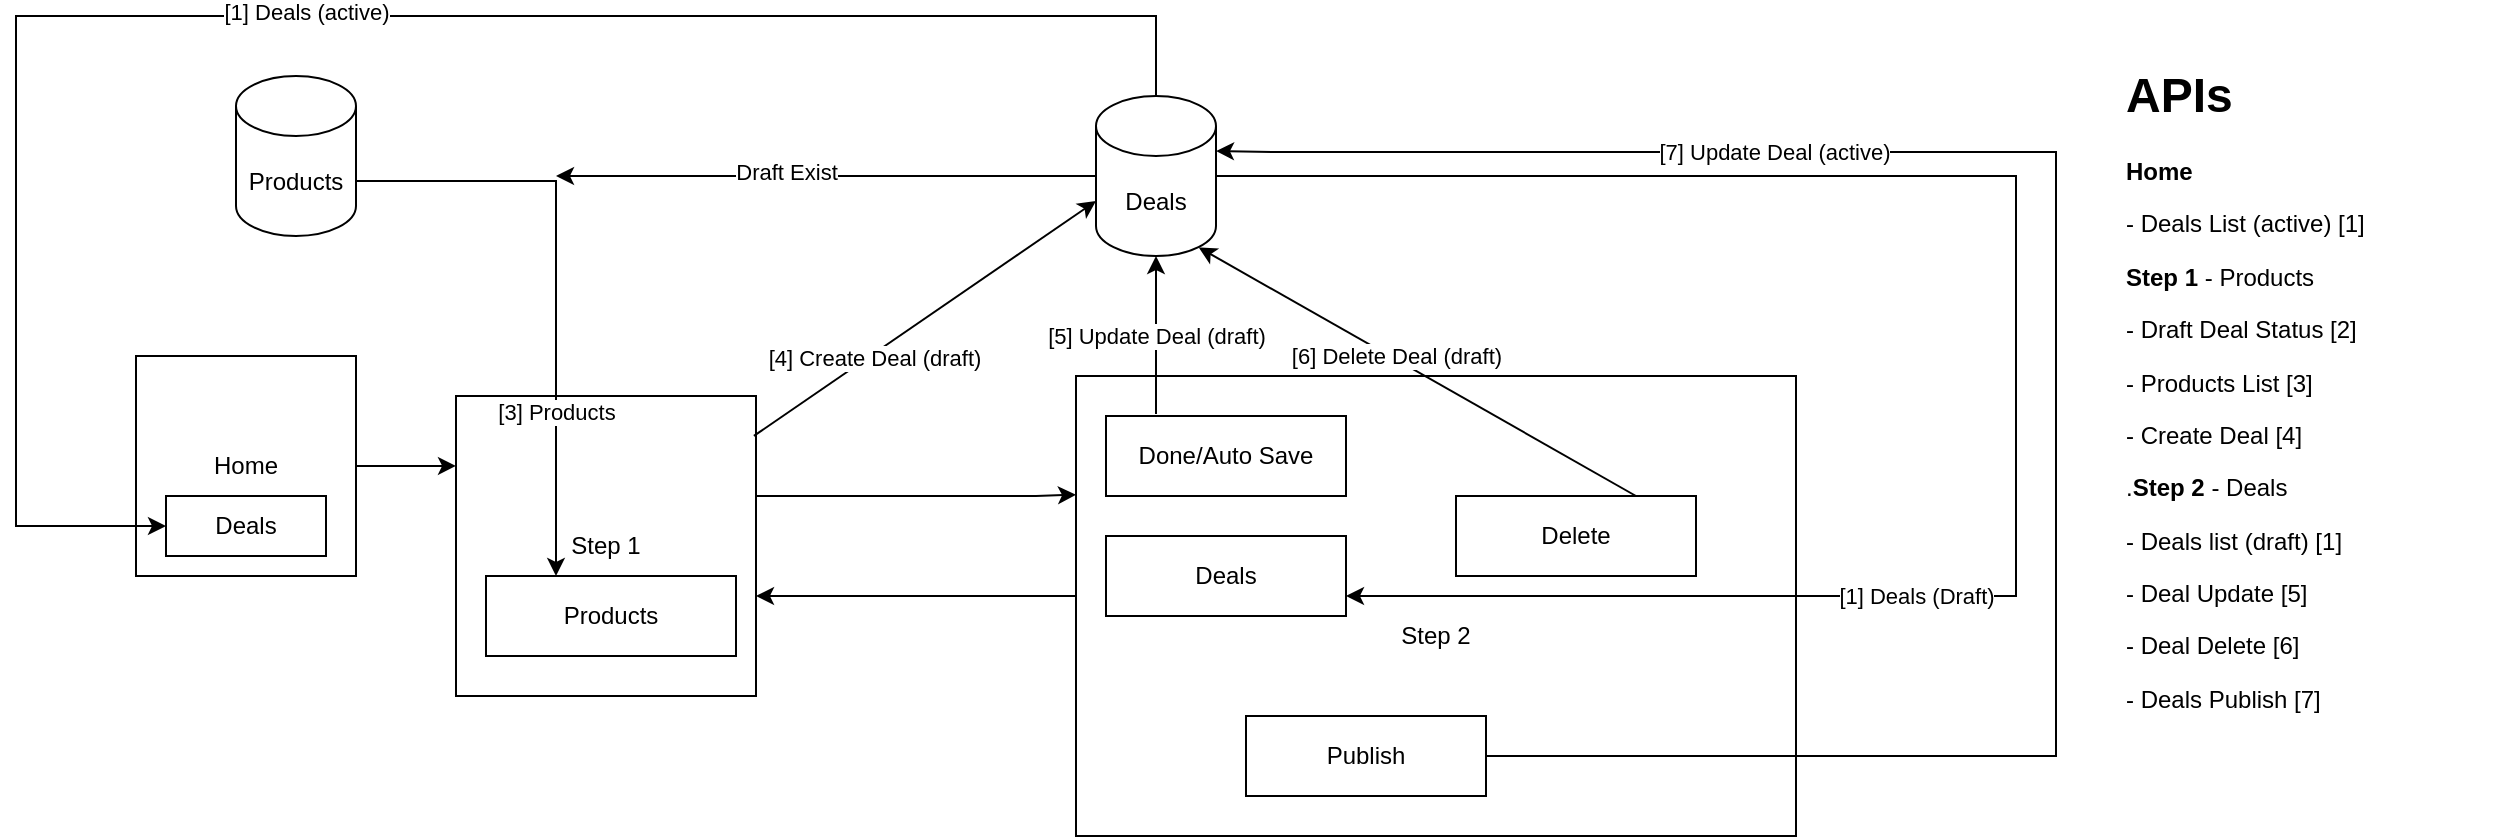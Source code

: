<mxfile version="14.7.9" type="github"><diagram id="600PKNIXGSk-AcTr3w1v" name="Page-1"><mxGraphModel dx="1186" dy="495" grid="1" gridSize="10" guides="1" tooltips="1" connect="1" arrows="1" fold="1" page="1" pageScale="1" pageWidth="850" pageHeight="1100" math="0" shadow="0"><root><mxCell id="0"/><mxCell id="1" parent="0"/><mxCell id="wb5h9XoaB8TQH6kCY0yy-3" value="Products" style="shape=cylinder3;whiteSpace=wrap;html=1;boundedLbl=1;backgroundOutline=1;size=15;" parent="1" vertex="1"><mxGeometry x="140" y="50" width="60" height="80" as="geometry"/></mxCell><mxCell id="wb5h9XoaB8TQH6kCY0yy-4" value="Deals" style="shape=cylinder3;whiteSpace=wrap;html=1;boundedLbl=1;backgroundOutline=1;size=15;" parent="1" vertex="1"><mxGeometry x="570" y="60" width="60" height="80" as="geometry"/></mxCell><mxCell id="wb5h9XoaB8TQH6kCY0yy-5" value="Home" style="whiteSpace=wrap;html=1;aspect=fixed;" parent="1" vertex="1"><mxGeometry x="90" y="190" width="110" height="110" as="geometry"/></mxCell><mxCell id="wb5h9XoaB8TQH6kCY0yy-8" value="" style="edgeStyle=orthogonalEdgeStyle;rounded=0;orthogonalLoop=1;jettySize=auto;html=1;entryX=0;entryY=0.5;entryDx=0;entryDy=0;exitX=0.5;exitY=0;exitDx=0;exitDy=0;exitPerimeter=0;" parent="1" source="wb5h9XoaB8TQH6kCY0yy-4" target="wb5h9XoaB8TQH6kCY0yy-6" edge="1"><mxGeometry relative="1" as="geometry"><mxPoint x="110" y="100" as="sourcePoint"/><mxPoint x="50" y="280" as="targetPoint"/><Array as="points"><mxPoint x="600" y="20"/><mxPoint x="30" y="20"/><mxPoint x="30" y="275"/></Array></mxGeometry></mxCell><mxCell id="wb5h9XoaB8TQH6kCY0yy-9" value="[1] Deals (active)" style="edgeLabel;html=1;align=center;verticalAlign=middle;resizable=0;points=[];" parent="wb5h9XoaB8TQH6kCY0yy-8" vertex="1" connectable="0"><mxGeometry x="-0.01" y="-2" relative="1" as="geometry"><mxPoint as="offset"/></mxGeometry></mxCell><mxCell id="wb5h9XoaB8TQH6kCY0yy-6" value="Deals" style="rounded=0;whiteSpace=wrap;html=1;" parent="1" vertex="1"><mxGeometry x="105" y="260" width="80" height="30" as="geometry"/></mxCell><mxCell id="wb5h9XoaB8TQH6kCY0yy-10" value="Step 1" style="rounded=0;whiteSpace=wrap;html=1;" parent="1" vertex="1"><mxGeometry x="250" y="210" width="150" height="150" as="geometry"/></mxCell><mxCell id="wb5h9XoaB8TQH6kCY0yy-11" value="Products" style="rounded=0;whiteSpace=wrap;html=1;" parent="1" vertex="1"><mxGeometry x="265" y="300" width="125" height="40" as="geometry"/></mxCell><mxCell id="wb5h9XoaB8TQH6kCY0yy-16" value="" style="edgeStyle=orthogonalEdgeStyle;rounded=0;orthogonalLoop=1;jettySize=auto;html=1;exitX=1;exitY=0;exitDx=0;exitDy=52.5;exitPerimeter=0;" parent="1" source="wb5h9XoaB8TQH6kCY0yy-3" edge="1"><mxGeometry relative="1" as="geometry"><mxPoint x="610" y="70" as="sourcePoint"/><mxPoint x="300" y="300" as="targetPoint"/><Array as="points"><mxPoint x="300" y="103"/></Array></mxGeometry></mxCell><mxCell id="wb5h9XoaB8TQH6kCY0yy-19" value="[3] Products" style="edgeLabel;html=1;align=center;verticalAlign=middle;resizable=0;points=[];" parent="wb5h9XoaB8TQH6kCY0yy-16" vertex="1" connectable="0"><mxGeometry x="0.447" relative="1" as="geometry"><mxPoint as="offset"/></mxGeometry></mxCell><mxCell id="wb5h9XoaB8TQH6kCY0yy-20" value="&lt;br&gt;&lt;br&gt;Step 2" style="rounded=0;whiteSpace=wrap;html=1;" parent="1" vertex="1"><mxGeometry x="560" y="200" width="360" height="230" as="geometry"/></mxCell><mxCell id="wb5h9XoaB8TQH6kCY0yy-25" value="" style="edgeStyle=orthogonalEdgeStyle;rounded=0;orthogonalLoop=1;jettySize=auto;html=1;exitX=0;exitY=0.75;exitDx=0;exitDy=0;" parent="1" source="wb5h9XoaB8TQH6kCY0yy-20" edge="1"><mxGeometry relative="1" as="geometry"><mxPoint x="550" y="310" as="sourcePoint"/><mxPoint x="400" y="310" as="targetPoint"/><Array as="points"><mxPoint x="560" y="310"/></Array></mxGeometry></mxCell><mxCell id="wb5h9XoaB8TQH6kCY0yy-31" value="" style="edgeStyle=orthogonalEdgeStyle;rounded=0;orthogonalLoop=1;jettySize=auto;html=1;entryX=0;entryY=0.258;entryDx=0;entryDy=0;entryPerimeter=0;" parent="1" source="wb5h9XoaB8TQH6kCY0yy-10" target="wb5h9XoaB8TQH6kCY0yy-20" edge="1"><mxGeometry relative="1" as="geometry"><mxPoint x="480" y="257.5" as="sourcePoint"/><mxPoint x="560" y="257" as="targetPoint"/><Array as="points"><mxPoint x="540" y="260"/><mxPoint x="550" y="259"/></Array></mxGeometry></mxCell><mxCell id="wb5h9XoaB8TQH6kCY0yy-32" value="[4] Create Deal (draft)" style="endArrow=classic;html=1;entryX=0;entryY=0;entryDx=0;entryDy=52.5;entryPerimeter=0;exitX=0.993;exitY=0.133;exitDx=0;exitDy=0;exitPerimeter=0;" parent="1" source="wb5h9XoaB8TQH6kCY0yy-10" target="wb5h9XoaB8TQH6kCY0yy-4" edge="1"><mxGeometry x="-0.304" y="-2" width="50" height="50" relative="1" as="geometry"><mxPoint x="460" y="260" as="sourcePoint"/><mxPoint x="430" y="240" as="targetPoint"/><Array as="points"/><mxPoint as="offset"/></mxGeometry></mxCell><mxCell id="wb5h9XoaB8TQH6kCY0yy-33" value="Done/Auto Save" style="rounded=0;whiteSpace=wrap;html=1;" parent="1" vertex="1"><mxGeometry x="575" y="220" width="120" height="40" as="geometry"/></mxCell><mxCell id="wb5h9XoaB8TQH6kCY0yy-34" value="[5] Update Deal (draft)" style="endArrow=classic;html=1;entryX=0.5;entryY=1;entryDx=0;entryDy=0;entryPerimeter=0;" parent="1" target="wb5h9XoaB8TQH6kCY0yy-4" edge="1"><mxGeometry width="50" height="50" relative="1" as="geometry"><mxPoint x="600" y="219" as="sourcePoint"/><mxPoint x="580" y="122.5" as="targetPoint"/><Array as="points"/></mxGeometry></mxCell><mxCell id="wb5h9XoaB8TQH6kCY0yy-37" value="Publish" style="rounded=0;whiteSpace=wrap;html=1;" parent="1" vertex="1"><mxGeometry x="645" y="370" width="120" height="40" as="geometry"/></mxCell><mxCell id="wb5h9XoaB8TQH6kCY0yy-38" value="" style="edgeStyle=orthogonalEdgeStyle;rounded=0;orthogonalLoop=1;jettySize=auto;html=1;exitX=1;exitY=0.5;exitDx=0;exitDy=0;entryX=1;entryY=0;entryDx=0;entryDy=27.5;entryPerimeter=0;" parent="1" source="wb5h9XoaB8TQH6kCY0yy-37" target="wb5h9XoaB8TQH6kCY0yy-4" edge="1"><mxGeometry relative="1" as="geometry"><mxPoint x="1030" y="110" as="sourcePoint"/><mxPoint x="760" y="310" as="targetPoint"/><Array as="points"><mxPoint x="1050" y="390"/><mxPoint x="1050" y="88"/><mxPoint x="660" y="88"/></Array></mxGeometry></mxCell><mxCell id="wb5h9XoaB8TQH6kCY0yy-40" value="[7] Update Deal (active)" style="edgeLabel;html=1;align=center;verticalAlign=middle;resizable=0;points=[];" parent="wb5h9XoaB8TQH6kCY0yy-38" vertex="1" connectable="0"><mxGeometry x="0.447" relative="1" as="geometry"><mxPoint as="offset"/></mxGeometry></mxCell><mxCell id="wb5h9XoaB8TQH6kCY0yy-42" value="" style="endArrow=classic;html=1;exitX=1;exitY=0.5;exitDx=0;exitDy=0;entryX=0;entryY=0.233;entryDx=0;entryDy=0;entryPerimeter=0;" parent="1" source="wb5h9XoaB8TQH6kCY0yy-5" target="wb5h9XoaB8TQH6kCY0yy-10" edge="1"><mxGeometry width="50" height="50" relative="1" as="geometry"><mxPoint x="470" y="260" as="sourcePoint"/><mxPoint x="520" y="210" as="targetPoint"/></mxGeometry></mxCell><mxCell id="wb5h9XoaB8TQH6kCY0yy-43" value="Deals" style="rounded=0;whiteSpace=wrap;html=1;" parent="1" vertex="1"><mxGeometry x="575" y="280" width="120" height="40" as="geometry"/></mxCell><mxCell id="wb5h9XoaB8TQH6kCY0yy-46" value="" style="edgeStyle=orthogonalEdgeStyle;rounded=0;orthogonalLoop=1;jettySize=auto;html=1;exitX=1;exitY=0.5;exitDx=0;exitDy=0;exitPerimeter=0;entryX=1;entryY=0.75;entryDx=0;entryDy=0;" parent="1" source="wb5h9XoaB8TQH6kCY0yy-4" target="wb5h9XoaB8TQH6kCY0yy-43" edge="1"><mxGeometry relative="1" as="geometry"><mxPoint x="780" y="160" as="sourcePoint"/><mxPoint x="910" y="260" as="targetPoint"/><Array as="points"><mxPoint x="1030" y="100"/><mxPoint x="1030" y="310"/></Array></mxGeometry></mxCell><mxCell id="wb5h9XoaB8TQH6kCY0yy-47" value="[1] Deals (Draft)" style="edgeLabel;html=1;align=center;verticalAlign=middle;resizable=0;points=[];" parent="wb5h9XoaB8TQH6kCY0yy-46" vertex="1" connectable="0"><mxGeometry x="0.447" relative="1" as="geometry"><mxPoint x="23" as="offset"/></mxGeometry></mxCell><mxCell id="wb5h9XoaB8TQH6kCY0yy-48" value="Delete" style="rounded=0;whiteSpace=wrap;html=1;" parent="1" vertex="1"><mxGeometry x="750" y="260" width="120" height="40" as="geometry"/></mxCell><mxCell id="wb5h9XoaB8TQH6kCY0yy-49" value="[6] Delete Deal (draft)" style="endArrow=classic;html=1;entryX=0.855;entryY=1;entryDx=0;entryDy=-4.35;entryPerimeter=0;exitX=0.75;exitY=0;exitDx=0;exitDy=0;" parent="1" source="wb5h9XoaB8TQH6kCY0yy-48" target="wb5h9XoaB8TQH6kCY0yy-4" edge="1"><mxGeometry x="0.104" y="-2" width="50" height="50" relative="1" as="geometry"><mxPoint x="800" y="180" as="sourcePoint"/><mxPoint x="640" y="122.5" as="targetPoint"/><Array as="points"/><mxPoint as="offset"/></mxGeometry></mxCell><mxCell id="wb5h9XoaB8TQH6kCY0yy-52" value="" style="endArrow=classic;html=1;exitX=0;exitY=0.5;exitDx=0;exitDy=0;exitPerimeter=0;" parent="1" source="wb5h9XoaB8TQH6kCY0yy-4" edge="1"><mxGeometry width="50" height="50" relative="1" as="geometry"><mxPoint x="560" y="140" as="sourcePoint"/><mxPoint x="300" y="100" as="targetPoint"/></mxGeometry></mxCell><mxCell id="wb5h9XoaB8TQH6kCY0yy-61" value="Draft Exist" style="edgeLabel;html=1;align=center;verticalAlign=middle;resizable=0;points=[];" parent="wb5h9XoaB8TQH6kCY0yy-52" vertex="1" connectable="0"><mxGeometry x="0.148" y="-2" relative="1" as="geometry"><mxPoint as="offset"/></mxGeometry></mxCell><mxCell id="wb5h9XoaB8TQH6kCY0yy-57" value="&lt;h1&gt;APIs&lt;/h1&gt;&lt;p&gt;&lt;b&gt;Home&lt;/b&gt;&lt;/p&gt;&lt;p&gt;- Deals List (active) [1]&lt;/p&gt;&lt;p&gt;&lt;b&gt;Step 1 &lt;/b&gt;- Products&lt;/p&gt;&lt;p&gt;- Draft Deal Status [2]&lt;/p&gt;&lt;p&gt;&lt;span&gt;- Products List [3]&lt;/span&gt;&lt;/p&gt;&lt;p&gt;&lt;span&gt;- Create Deal [4]&lt;/span&gt;&lt;/p&gt;&lt;p&gt;.&lt;b&gt;Step 2&lt;/b&gt; - Deals&lt;/p&gt;&lt;p&gt;&lt;span&gt;- Deals list (draft) [1]&lt;/span&gt;&lt;/p&gt;&lt;p&gt;&lt;span&gt;- Deal Update [5]&lt;/span&gt;&lt;/p&gt;&lt;p&gt;&lt;span&gt;- Deal Delete [6]&lt;/span&gt;&lt;/p&gt;&lt;p&gt;&lt;span&gt;- Deals Publish [7]&lt;/span&gt;&lt;/p&gt;" style="text;html=1;strokeColor=none;fillColor=none;spacing=5;spacingTop=-20;whiteSpace=wrap;overflow=hidden;rounded=0;" parent="1" vertex="1"><mxGeometry x="1080" y="40" width="190" height="330" as="geometry"/></mxCell></root></mxGraphModel></diagram></mxfile>